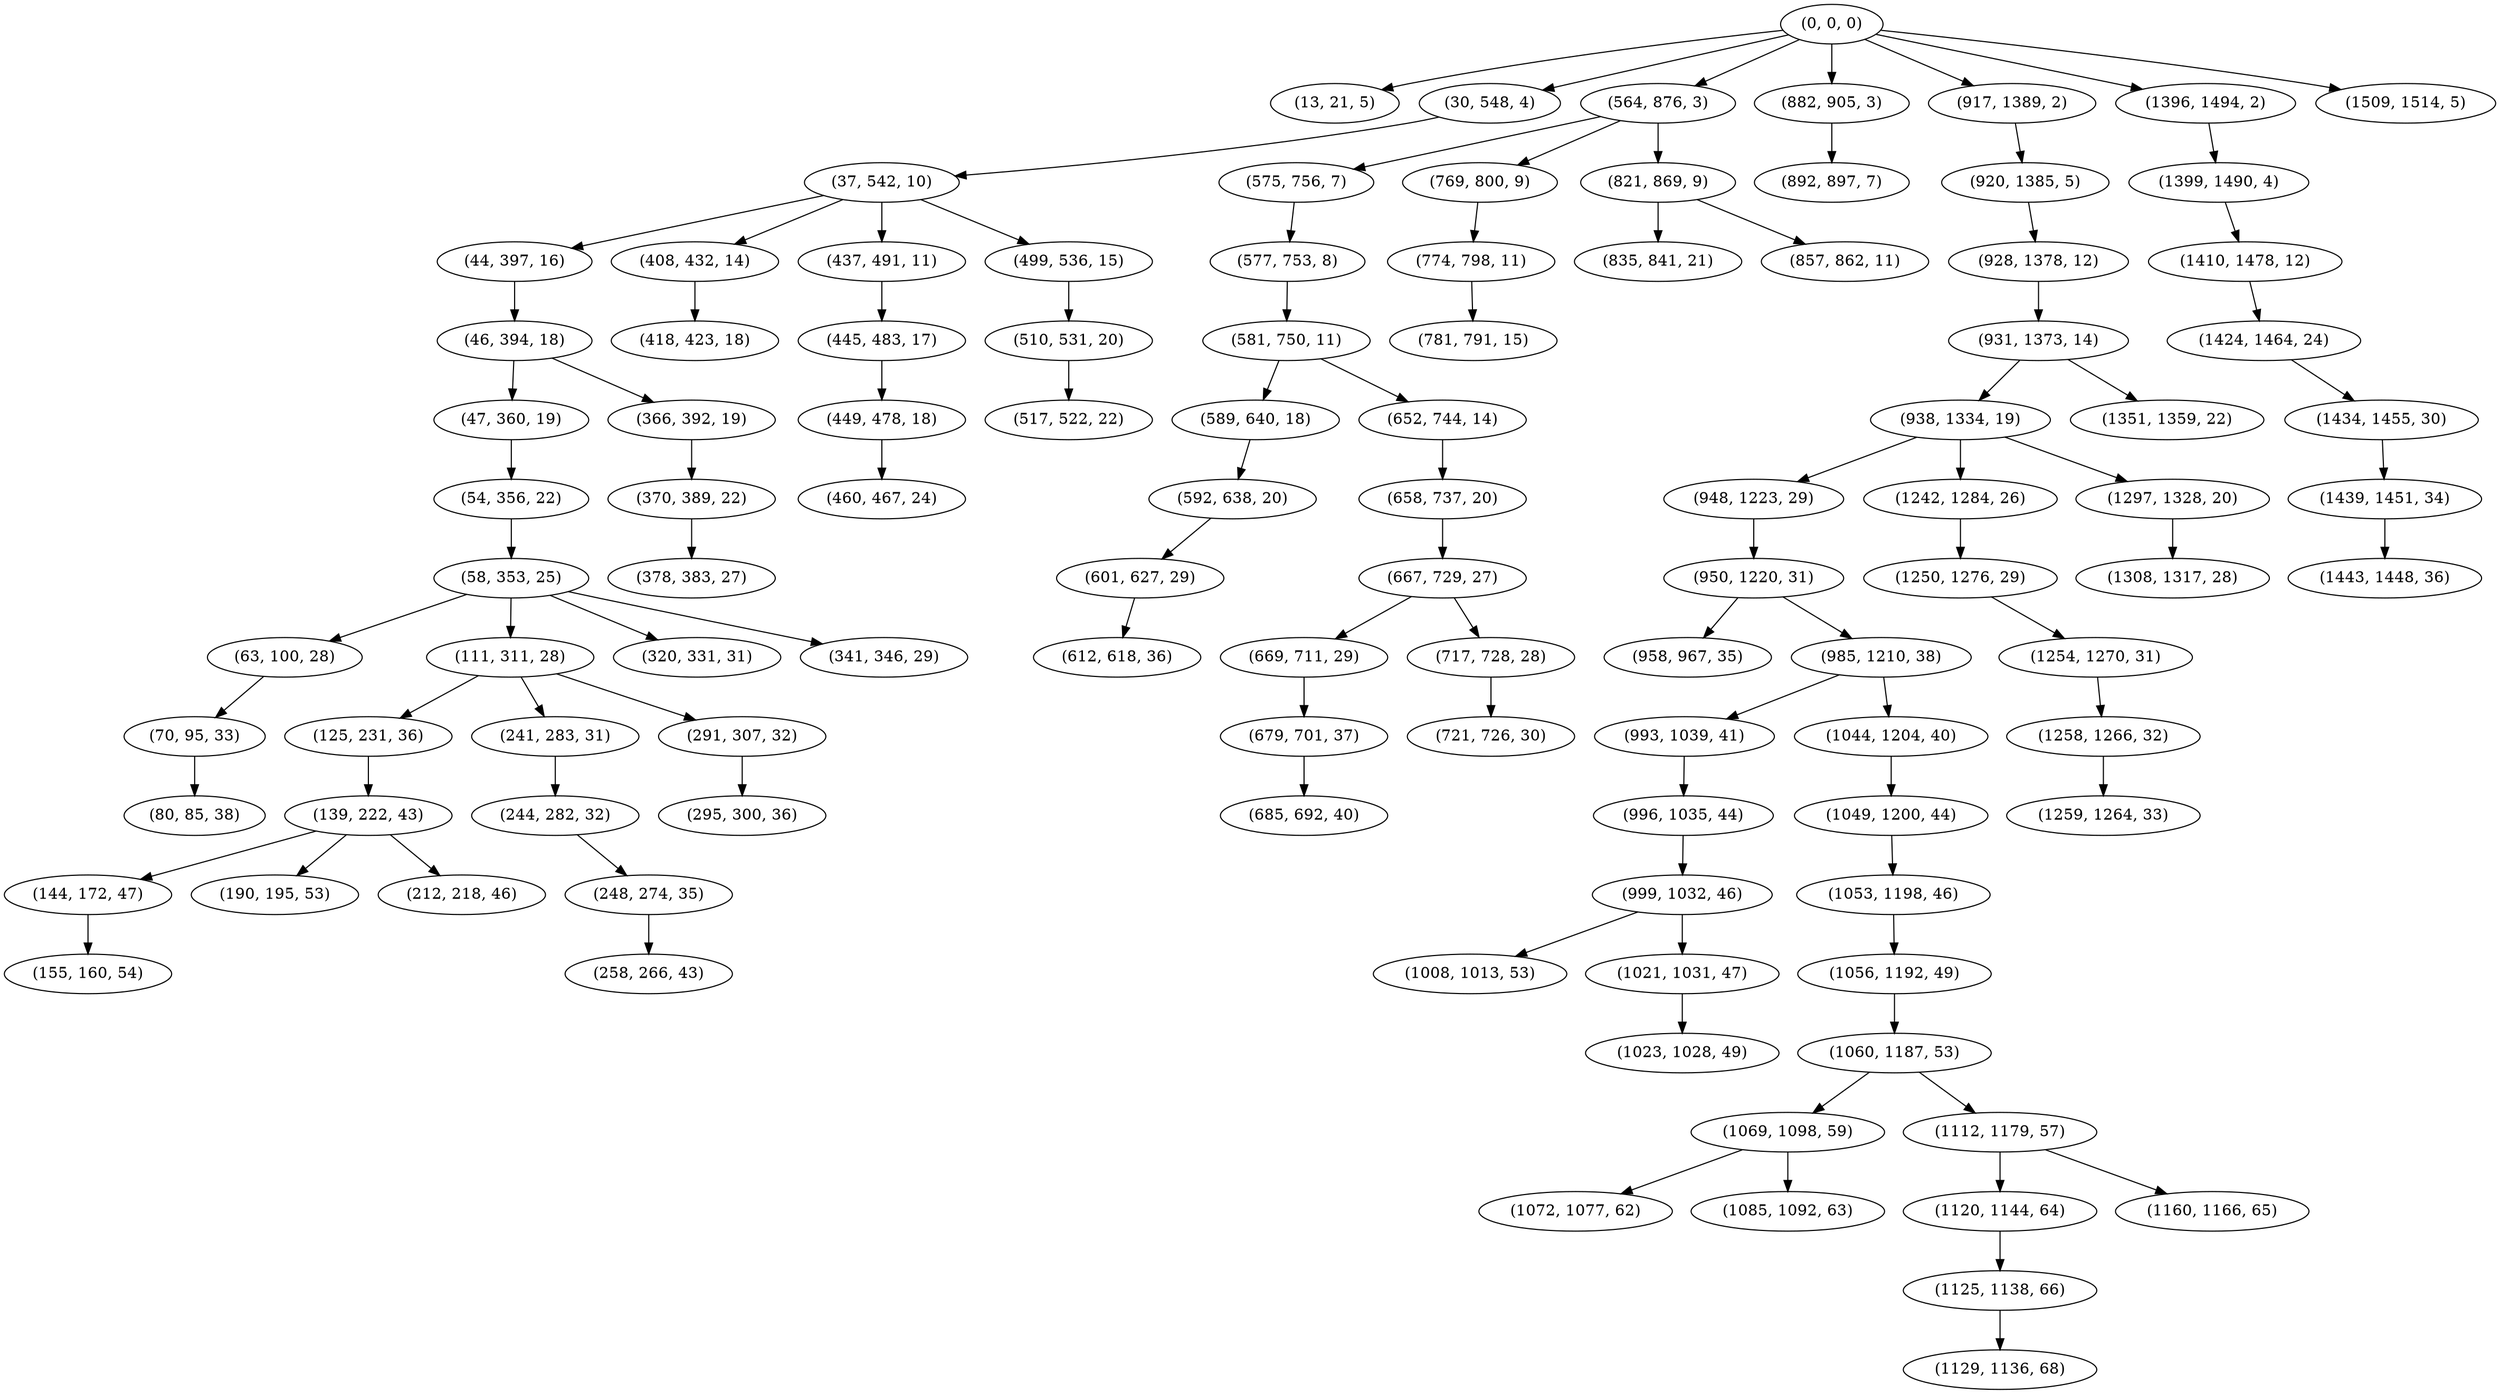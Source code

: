 digraph tree {
    "(0, 0, 0)";
    "(13, 21, 5)";
    "(30, 548, 4)";
    "(37, 542, 10)";
    "(44, 397, 16)";
    "(46, 394, 18)";
    "(47, 360, 19)";
    "(54, 356, 22)";
    "(58, 353, 25)";
    "(63, 100, 28)";
    "(70, 95, 33)";
    "(80, 85, 38)";
    "(111, 311, 28)";
    "(125, 231, 36)";
    "(139, 222, 43)";
    "(144, 172, 47)";
    "(155, 160, 54)";
    "(190, 195, 53)";
    "(212, 218, 46)";
    "(241, 283, 31)";
    "(244, 282, 32)";
    "(248, 274, 35)";
    "(258, 266, 43)";
    "(291, 307, 32)";
    "(295, 300, 36)";
    "(320, 331, 31)";
    "(341, 346, 29)";
    "(366, 392, 19)";
    "(370, 389, 22)";
    "(378, 383, 27)";
    "(408, 432, 14)";
    "(418, 423, 18)";
    "(437, 491, 11)";
    "(445, 483, 17)";
    "(449, 478, 18)";
    "(460, 467, 24)";
    "(499, 536, 15)";
    "(510, 531, 20)";
    "(517, 522, 22)";
    "(564, 876, 3)";
    "(575, 756, 7)";
    "(577, 753, 8)";
    "(581, 750, 11)";
    "(589, 640, 18)";
    "(592, 638, 20)";
    "(601, 627, 29)";
    "(612, 618, 36)";
    "(652, 744, 14)";
    "(658, 737, 20)";
    "(667, 729, 27)";
    "(669, 711, 29)";
    "(679, 701, 37)";
    "(685, 692, 40)";
    "(717, 728, 28)";
    "(721, 726, 30)";
    "(769, 800, 9)";
    "(774, 798, 11)";
    "(781, 791, 15)";
    "(821, 869, 9)";
    "(835, 841, 21)";
    "(857, 862, 11)";
    "(882, 905, 3)";
    "(892, 897, 7)";
    "(917, 1389, 2)";
    "(920, 1385, 5)";
    "(928, 1378, 12)";
    "(931, 1373, 14)";
    "(938, 1334, 19)";
    "(948, 1223, 29)";
    "(950, 1220, 31)";
    "(958, 967, 35)";
    "(985, 1210, 38)";
    "(993, 1039, 41)";
    "(996, 1035, 44)";
    "(999, 1032, 46)";
    "(1008, 1013, 53)";
    "(1021, 1031, 47)";
    "(1023, 1028, 49)";
    "(1044, 1204, 40)";
    "(1049, 1200, 44)";
    "(1053, 1198, 46)";
    "(1056, 1192, 49)";
    "(1060, 1187, 53)";
    "(1069, 1098, 59)";
    "(1072, 1077, 62)";
    "(1085, 1092, 63)";
    "(1112, 1179, 57)";
    "(1120, 1144, 64)";
    "(1125, 1138, 66)";
    "(1129, 1136, 68)";
    "(1160, 1166, 65)";
    "(1242, 1284, 26)";
    "(1250, 1276, 29)";
    "(1254, 1270, 31)";
    "(1258, 1266, 32)";
    "(1259, 1264, 33)";
    "(1297, 1328, 20)";
    "(1308, 1317, 28)";
    "(1351, 1359, 22)";
    "(1396, 1494, 2)";
    "(1399, 1490, 4)";
    "(1410, 1478, 12)";
    "(1424, 1464, 24)";
    "(1434, 1455, 30)";
    "(1439, 1451, 34)";
    "(1443, 1448, 36)";
    "(1509, 1514, 5)";
    "(0, 0, 0)" -> "(13, 21, 5)";
    "(0, 0, 0)" -> "(30, 548, 4)";
    "(0, 0, 0)" -> "(564, 876, 3)";
    "(0, 0, 0)" -> "(882, 905, 3)";
    "(0, 0, 0)" -> "(917, 1389, 2)";
    "(0, 0, 0)" -> "(1396, 1494, 2)";
    "(0, 0, 0)" -> "(1509, 1514, 5)";
    "(30, 548, 4)" -> "(37, 542, 10)";
    "(37, 542, 10)" -> "(44, 397, 16)";
    "(37, 542, 10)" -> "(408, 432, 14)";
    "(37, 542, 10)" -> "(437, 491, 11)";
    "(37, 542, 10)" -> "(499, 536, 15)";
    "(44, 397, 16)" -> "(46, 394, 18)";
    "(46, 394, 18)" -> "(47, 360, 19)";
    "(46, 394, 18)" -> "(366, 392, 19)";
    "(47, 360, 19)" -> "(54, 356, 22)";
    "(54, 356, 22)" -> "(58, 353, 25)";
    "(58, 353, 25)" -> "(63, 100, 28)";
    "(58, 353, 25)" -> "(111, 311, 28)";
    "(58, 353, 25)" -> "(320, 331, 31)";
    "(58, 353, 25)" -> "(341, 346, 29)";
    "(63, 100, 28)" -> "(70, 95, 33)";
    "(70, 95, 33)" -> "(80, 85, 38)";
    "(111, 311, 28)" -> "(125, 231, 36)";
    "(111, 311, 28)" -> "(241, 283, 31)";
    "(111, 311, 28)" -> "(291, 307, 32)";
    "(125, 231, 36)" -> "(139, 222, 43)";
    "(139, 222, 43)" -> "(144, 172, 47)";
    "(139, 222, 43)" -> "(190, 195, 53)";
    "(139, 222, 43)" -> "(212, 218, 46)";
    "(144, 172, 47)" -> "(155, 160, 54)";
    "(241, 283, 31)" -> "(244, 282, 32)";
    "(244, 282, 32)" -> "(248, 274, 35)";
    "(248, 274, 35)" -> "(258, 266, 43)";
    "(291, 307, 32)" -> "(295, 300, 36)";
    "(366, 392, 19)" -> "(370, 389, 22)";
    "(370, 389, 22)" -> "(378, 383, 27)";
    "(408, 432, 14)" -> "(418, 423, 18)";
    "(437, 491, 11)" -> "(445, 483, 17)";
    "(445, 483, 17)" -> "(449, 478, 18)";
    "(449, 478, 18)" -> "(460, 467, 24)";
    "(499, 536, 15)" -> "(510, 531, 20)";
    "(510, 531, 20)" -> "(517, 522, 22)";
    "(564, 876, 3)" -> "(575, 756, 7)";
    "(564, 876, 3)" -> "(769, 800, 9)";
    "(564, 876, 3)" -> "(821, 869, 9)";
    "(575, 756, 7)" -> "(577, 753, 8)";
    "(577, 753, 8)" -> "(581, 750, 11)";
    "(581, 750, 11)" -> "(589, 640, 18)";
    "(581, 750, 11)" -> "(652, 744, 14)";
    "(589, 640, 18)" -> "(592, 638, 20)";
    "(592, 638, 20)" -> "(601, 627, 29)";
    "(601, 627, 29)" -> "(612, 618, 36)";
    "(652, 744, 14)" -> "(658, 737, 20)";
    "(658, 737, 20)" -> "(667, 729, 27)";
    "(667, 729, 27)" -> "(669, 711, 29)";
    "(667, 729, 27)" -> "(717, 728, 28)";
    "(669, 711, 29)" -> "(679, 701, 37)";
    "(679, 701, 37)" -> "(685, 692, 40)";
    "(717, 728, 28)" -> "(721, 726, 30)";
    "(769, 800, 9)" -> "(774, 798, 11)";
    "(774, 798, 11)" -> "(781, 791, 15)";
    "(821, 869, 9)" -> "(835, 841, 21)";
    "(821, 869, 9)" -> "(857, 862, 11)";
    "(882, 905, 3)" -> "(892, 897, 7)";
    "(917, 1389, 2)" -> "(920, 1385, 5)";
    "(920, 1385, 5)" -> "(928, 1378, 12)";
    "(928, 1378, 12)" -> "(931, 1373, 14)";
    "(931, 1373, 14)" -> "(938, 1334, 19)";
    "(931, 1373, 14)" -> "(1351, 1359, 22)";
    "(938, 1334, 19)" -> "(948, 1223, 29)";
    "(938, 1334, 19)" -> "(1242, 1284, 26)";
    "(938, 1334, 19)" -> "(1297, 1328, 20)";
    "(948, 1223, 29)" -> "(950, 1220, 31)";
    "(950, 1220, 31)" -> "(958, 967, 35)";
    "(950, 1220, 31)" -> "(985, 1210, 38)";
    "(985, 1210, 38)" -> "(993, 1039, 41)";
    "(985, 1210, 38)" -> "(1044, 1204, 40)";
    "(993, 1039, 41)" -> "(996, 1035, 44)";
    "(996, 1035, 44)" -> "(999, 1032, 46)";
    "(999, 1032, 46)" -> "(1008, 1013, 53)";
    "(999, 1032, 46)" -> "(1021, 1031, 47)";
    "(1021, 1031, 47)" -> "(1023, 1028, 49)";
    "(1044, 1204, 40)" -> "(1049, 1200, 44)";
    "(1049, 1200, 44)" -> "(1053, 1198, 46)";
    "(1053, 1198, 46)" -> "(1056, 1192, 49)";
    "(1056, 1192, 49)" -> "(1060, 1187, 53)";
    "(1060, 1187, 53)" -> "(1069, 1098, 59)";
    "(1060, 1187, 53)" -> "(1112, 1179, 57)";
    "(1069, 1098, 59)" -> "(1072, 1077, 62)";
    "(1069, 1098, 59)" -> "(1085, 1092, 63)";
    "(1112, 1179, 57)" -> "(1120, 1144, 64)";
    "(1112, 1179, 57)" -> "(1160, 1166, 65)";
    "(1120, 1144, 64)" -> "(1125, 1138, 66)";
    "(1125, 1138, 66)" -> "(1129, 1136, 68)";
    "(1242, 1284, 26)" -> "(1250, 1276, 29)";
    "(1250, 1276, 29)" -> "(1254, 1270, 31)";
    "(1254, 1270, 31)" -> "(1258, 1266, 32)";
    "(1258, 1266, 32)" -> "(1259, 1264, 33)";
    "(1297, 1328, 20)" -> "(1308, 1317, 28)";
    "(1396, 1494, 2)" -> "(1399, 1490, 4)";
    "(1399, 1490, 4)" -> "(1410, 1478, 12)";
    "(1410, 1478, 12)" -> "(1424, 1464, 24)";
    "(1424, 1464, 24)" -> "(1434, 1455, 30)";
    "(1434, 1455, 30)" -> "(1439, 1451, 34)";
    "(1439, 1451, 34)" -> "(1443, 1448, 36)";
}
